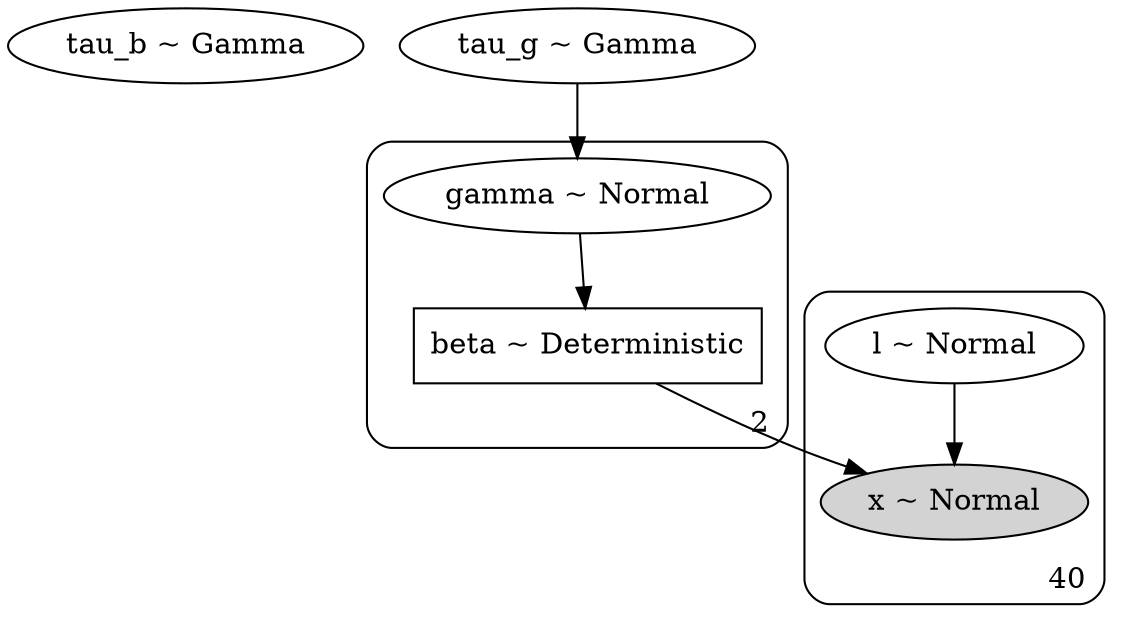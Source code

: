 digraph {
	tau_b [label="tau_b ~ Gamma"]
	tau_g [label="tau_g ~ Gamma"]
	subgraph cluster2 {
		gamma [label="gamma ~ Normal"]
		beta [label="beta ~ Deterministic" shape=box]
		label=2 labeljust=r labelloc=b style=rounded
	}
	subgraph cluster40 {
		l [label="l ~ Normal"]
		x [label="x ~ Normal" style=filled]
		label=40 labeljust=r labelloc=b style=rounded
	}
	tau_g -> gamma
	gamma -> beta
	l -> x
	beta -> x
}

